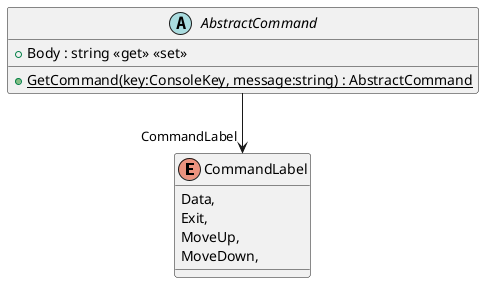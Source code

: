 @startuml
enum CommandLabel {
    Data,
    Exit,
    MoveUp,
    MoveDown,
}
abstract class AbstractCommand {
    + Body : string <<get>> <<set>>
    + {static} GetCommand(key:ConsoleKey, message:string) : AbstractCommand
}
AbstractCommand --> "CommandLabel" CommandLabel
@enduml
